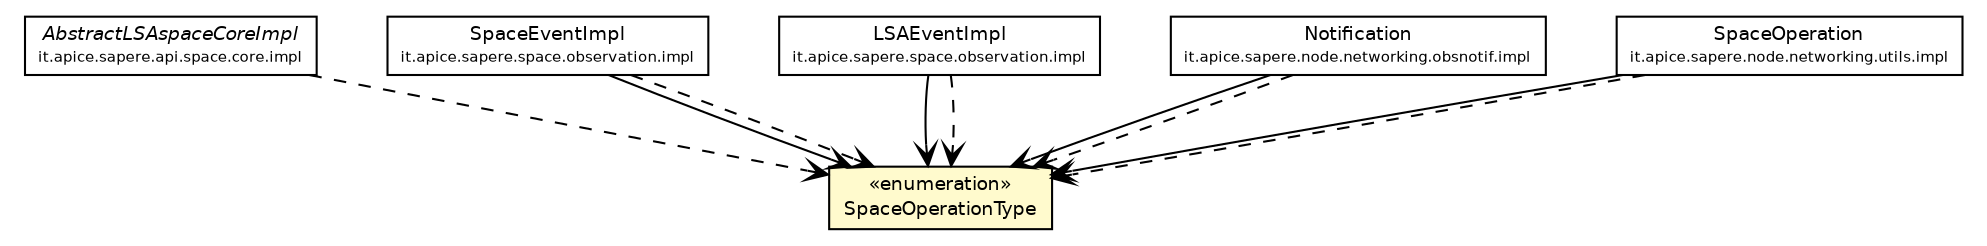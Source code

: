 #!/usr/local/bin/dot
#
# Class diagram 
# Generated by UmlGraph version 4.4 (http://www.spinellis.gr/sw/umlgraph)
#

digraph G {
	edge [fontname="Helvetica",fontsize=10,labelfontname="Helvetica",labelfontsize=10];
	node [fontname="Helvetica",fontsize=10,shape=plaintext];
	// it.apice.sapere.api.space.observation.SpaceOperationType
	c42183 [label=<<table border="0" cellborder="1" cellspacing="0" cellpadding="2" port="p" bgcolor="lemonChiffon" href="./SpaceOperationType.html">
		<tr><td><table border="0" cellspacing="0" cellpadding="1">
			<tr><td> &laquo;enumeration&raquo; </td></tr>
			<tr><td> SpaceOperationType </td></tr>
		</table></td></tr>
		</table>>, fontname="Helvetica", fontcolor="black", fontsize=9.0];
	// it.apice.sapere.api.space.core.impl.AbstractLSAspaceCoreImpl
	c42252 [label=<<table border="0" cellborder="1" cellspacing="0" cellpadding="2" port="p" href="../core/impl/AbstractLSAspaceCoreImpl.html">
		<tr><td><table border="0" cellspacing="0" cellpadding="1">
			<tr><td><font face="Helvetica-Oblique"> AbstractLSAspaceCoreImpl </font></td></tr>
			<tr><td><font point-size="7.0"> it.apice.sapere.api.space.core.impl </font></td></tr>
		</table></td></tr>
		</table>>, fontname="Helvetica", fontcolor="black", fontsize=9.0];
	// it.apice.sapere.space.observation.impl.SpaceEventImpl
	c42262 [label=<<table border="0" cellborder="1" cellspacing="0" cellpadding="2" port="p" href="../../../space/observation/impl/SpaceEventImpl.html">
		<tr><td><table border="0" cellspacing="0" cellpadding="1">
			<tr><td> SpaceEventImpl </td></tr>
			<tr><td><font point-size="7.0"> it.apice.sapere.space.observation.impl </font></td></tr>
		</table></td></tr>
		</table>>, fontname="Helvetica", fontcolor="black", fontsize=9.0];
	// it.apice.sapere.space.observation.impl.LSAEventImpl
	c42263 [label=<<table border="0" cellborder="1" cellspacing="0" cellpadding="2" port="p" href="../../../space/observation/impl/LSAEventImpl.html">
		<tr><td><table border="0" cellspacing="0" cellpadding="1">
			<tr><td> LSAEventImpl </td></tr>
			<tr><td><font point-size="7.0"> it.apice.sapere.space.observation.impl </font></td></tr>
		</table></td></tr>
		</table>>, fontname="Helvetica", fontcolor="black", fontsize=9.0];
	// it.apice.sapere.node.networking.obsnotif.impl.Notification
	c42297 [label=<<table border="0" cellborder="1" cellspacing="0" cellpadding="2" port="p" href="../../../node/networking/obsnotif/impl/Notification.html">
		<tr><td><table border="0" cellspacing="0" cellpadding="1">
			<tr><td> Notification </td></tr>
			<tr><td><font point-size="7.0"> it.apice.sapere.node.networking.obsnotif.impl </font></td></tr>
		</table></td></tr>
		</table>>, fontname="Helvetica", fontcolor="black", fontsize=9.0];
	// it.apice.sapere.node.networking.utils.impl.SpaceOperation
	c42298 [label=<<table border="0" cellborder="1" cellspacing="0" cellpadding="2" port="p" href="../../../node/networking/utils/impl/SpaceOperation.html">
		<tr><td><table border="0" cellspacing="0" cellpadding="1">
			<tr><td> SpaceOperation </td></tr>
			<tr><td><font point-size="7.0"> it.apice.sapere.node.networking.utils.impl </font></td></tr>
		</table></td></tr>
		</table>>, fontname="Helvetica", fontcolor="black", fontsize=9.0];
	// it.apice.sapere.space.observation.impl.SpaceEventImpl NAVASSOC it.apice.sapere.api.space.observation.SpaceOperationType
	c42262:p -> c42183:p [taillabel="", label="", headlabel="", fontname="Helvetica", fontcolor="black", fontsize=10.0, color="black", arrowhead=open];
	// it.apice.sapere.space.observation.impl.LSAEventImpl NAVASSOC it.apice.sapere.api.space.observation.SpaceOperationType
	c42263:p -> c42183:p [taillabel="", label="", headlabel="", fontname="Helvetica", fontcolor="black", fontsize=10.0, color="black", arrowhead=open];
	// it.apice.sapere.node.networking.obsnotif.impl.Notification NAVASSOC it.apice.sapere.api.space.observation.SpaceOperationType
	c42297:p -> c42183:p [taillabel="", label="", headlabel="", fontname="Helvetica", fontcolor="black", fontsize=10.0, color="black", arrowhead=open];
	// it.apice.sapere.node.networking.utils.impl.SpaceOperation NAVASSOC it.apice.sapere.api.space.observation.SpaceOperationType
	c42298:p -> c42183:p [taillabel="", label="", headlabel="", fontname="Helvetica", fontcolor="black", fontsize=10.0, color="black", arrowhead=open];
	// it.apice.sapere.api.space.core.impl.AbstractLSAspaceCoreImpl DEPEND it.apice.sapere.api.space.observation.SpaceOperationType
	c42252:p -> c42183:p [taillabel="", label="", headlabel="", fontname="Helvetica", fontcolor="black", fontsize=10.0, color="black", arrowhead=open, style=dashed];
	// it.apice.sapere.space.observation.impl.SpaceEventImpl DEPEND it.apice.sapere.api.space.observation.SpaceOperationType
	c42262:p -> c42183:p [taillabel="", label="", headlabel="", fontname="Helvetica", fontcolor="black", fontsize=10.0, color="black", arrowhead=open, style=dashed];
	// it.apice.sapere.space.observation.impl.LSAEventImpl DEPEND it.apice.sapere.api.space.observation.SpaceOperationType
	c42263:p -> c42183:p [taillabel="", label="", headlabel="", fontname="Helvetica", fontcolor="black", fontsize=10.0, color="black", arrowhead=open, style=dashed];
	// it.apice.sapere.node.networking.obsnotif.impl.Notification DEPEND it.apice.sapere.api.space.observation.SpaceOperationType
	c42297:p -> c42183:p [taillabel="", label="", headlabel="", fontname="Helvetica", fontcolor="black", fontsize=10.0, color="black", arrowhead=open, style=dashed];
	// it.apice.sapere.node.networking.utils.impl.SpaceOperation DEPEND it.apice.sapere.api.space.observation.SpaceOperationType
	c42298:p -> c42183:p [taillabel="", label="", headlabel="", fontname="Helvetica", fontcolor="black", fontsize=10.0, color="black", arrowhead=open, style=dashed];
}

